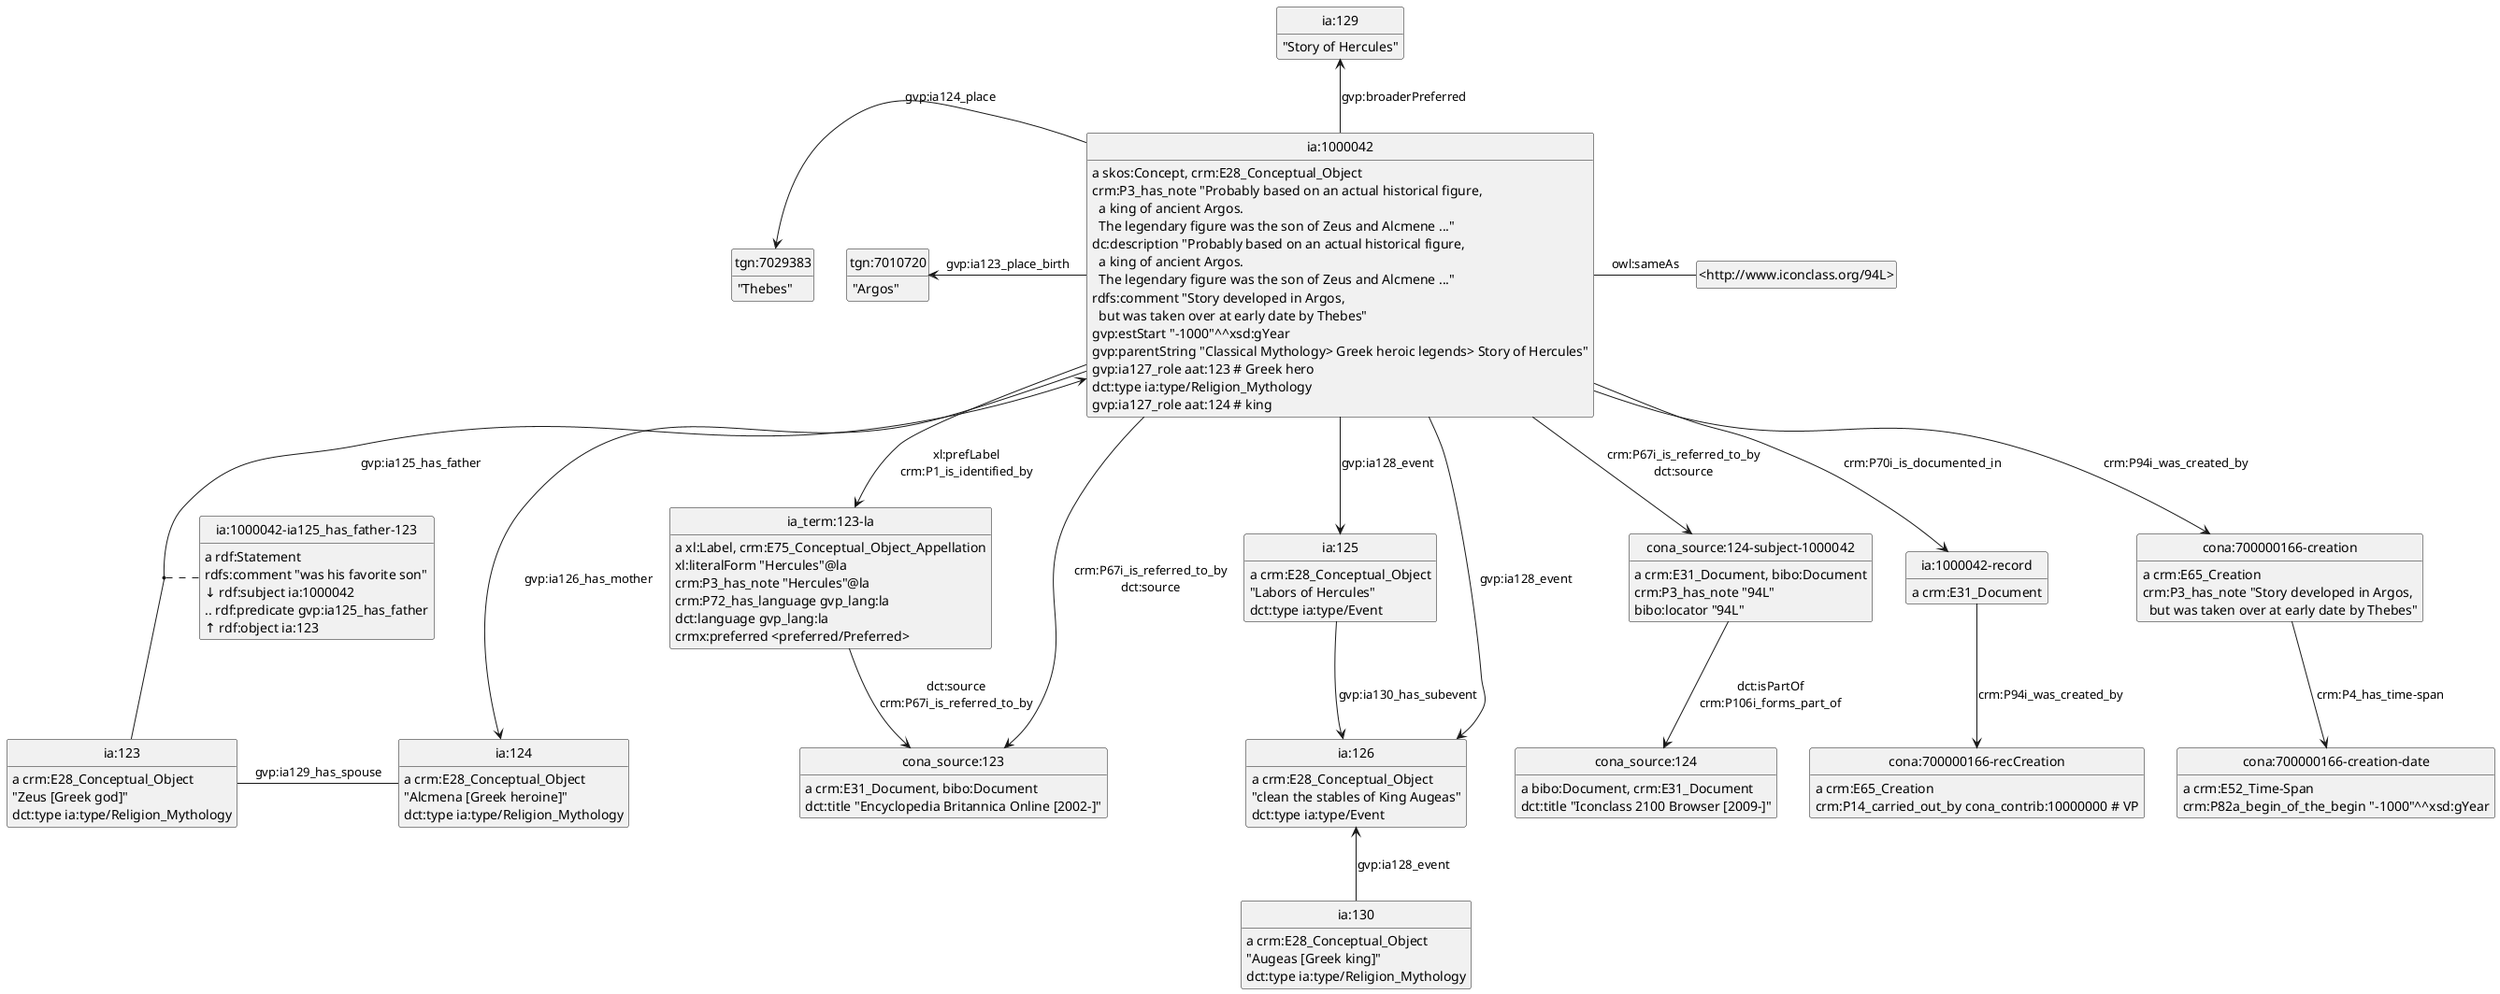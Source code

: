 {
  "sha1": "1ng0ha2tj33z8ydaek8x5iv8u7r869a",
  "insertion": {
    "when": "2024-05-30T20:48:19.742Z",
    "url": "https://forum.plantuml.net/4037/association-node-breaks-link-direction?show=10175#c10175",
    "user": "plantuml@gmail.com"
  }
}
@startuml
hide empty methods
hide empty attributes
hide circle
skinparam classAttributeIconSize 0
class ia_1000042_ia125_has_father_123 as "ia:1000042-ia125_has_father-123"
ia_1000042_ia125_has_father_123 : a rdf:Statement
ia_1000042_ia125_has_father_123 : rdfs:comment "was his favorite son"
class cona_700000166_recCreation as "cona:700000166-recCreation"
cona_700000166_recCreation : a crm:E65_Creation
cona_700000166_recCreation : crm:P14_carried_out_by cona_contrib:10000000 # VP
class ia_1000042 as "ia:1000042"
ia_1000042 : a skos:Concept, crm:E28_Conceptual_Object
class ia_124 as "ia:124"
ia_1000042 -up-> ia_124 : gvp:ia126_has_mother
class _http___www_iconclass_org_94L_ as "<http://www.iconclass.org/94L>"
ia_1000042 -right- _http___www_iconclass_org_94L_ : owl:sameAs
class ia_term_123_la as "ia_term:123-la"
ia_1000042 --> ia_term_123_la : xl:prefLabel\ncrm:P1_is_identified_by
class ia_126 as "ia:126"
ia_1000042 --> ia_126 : gvp:ia128_event
class cona_source_123 as "cona_source:123"
ia_1000042 --> cona_source_123 : crm:P67i_is_referred_to_by\ndct:source
class cona_source_124_subject_1000042 as "cona_source:124-subject-1000042"
ia_1000042 --> cona_source_124_subject_1000042 : crm:P67i_is_referred_to_by\ndct:source
class tgn_7010720 as "tgn:7010720"
ia_1000042 -left-> tgn_7010720 : gvp:ia123_place_birth
class ia_129 as "ia:129"
ia_1000042 -up-> ia_129 : gvp:broaderPreferred
class ia_1000042_record as "ia:1000042-record"
ia_1000042 --> ia_1000042_record : crm:P70i_is_documented_in
class ia_123 as "ia:123"
ia_1000042 -up-> ia_123 : gvp:ia125_has_father
class ia_125 as "ia:125"
ia_1000042 --> ia_125 : gvp:ia128_event
class tgn_7029383 as "tgn:7029383"
ia_1000042 -left-> tgn_7029383 : gvp:ia124_place
class cona_700000166_creation as "cona:700000166-creation"
ia_1000042 --> cona_700000166_creation : crm:P94i_was_created_by
ia_1000042 : crm:P3_has_note "Probably based on an actual historical figure,\n  a king of ancient Argos.\n  The legendary figure was the son of Zeus and Alcmene ..."
ia_1000042 : dc:description "Probably based on an actual historical figure,\n  a king of ancient Argos.\n  The legendary figure was the son of Zeus and Alcmene ..."
ia_1000042 : rdfs:comment "Story developed in Argos,\n  but was taken over at early date by Thebes"
ia_1000042 : gvp:estStart "-1000"^^xsd:gYear
ia_1000042 : gvp:parentString "Classical Mythology> Greek heroic legends> Story of Hercules"
ia_1000042 : gvp:ia127_role aat:123 # Greek hero
ia_1000042 : dct:type ia:type/Religion_Mythology
ia_1000042 : gvp:ia127_role aat:124 # king
ia_126 : a crm:E28_Conceptual_Object
ia_126 :  "clean the stables of King Augeas"
ia_126 : dct:type ia:type/Event
cona_source_123 : a crm:E31_Document, bibo:Document
cona_source_123 : dct:title "Encyclopedia Britannica Online [2002-]"
ia_129 :  "Story of Hercules"
class ia_130 as "ia:130"
ia_130 : a crm:E28_Conceptual_Object
ia_130 -up-> ia_126 : gvp:ia128_event
ia_130 :  "Augeas [Greek king]"
ia_130 : dct:type ia:type/Religion_Mythology
ia_125 : a crm:E28_Conceptual_Object
ia_125 --> ia_126 : gvp:ia130_has_subevent
ia_125 :  "Labors of Hercules"
ia_125 : dct:type ia:type/Event
ia_124 : a crm:E28_Conceptual_Object
ia_124 :  "Alcmena [Greek heroine]"
ia_124 : dct:type ia:type/Religion_Mythology
ia_term_123_la : a xl:Label, crm:E75_Conceptual_Object_Appellation
ia_term_123_la --> cona_source_123 : dct:source\ncrm:P67i_is_referred_to_by
ia_term_123_la : xl:literalForm "Hercules"@la
ia_term_123_la : crm:P3_has_note "Hercules"@la
ia_term_123_la : crm:P72_has_language gvp_lang:la
ia_term_123_la : dct:language gvp_lang:la
ia_term_123_la : crmx:preferred <preferred/Preferred>
cona_source_124_subject_1000042 : a crm:E31_Document, bibo:Document
class cona_source_124 as "cona_source:124"
cona_source_124_subject_1000042 --> cona_source_124 : dct:isPartOf\ncrm:P106i_forms_part_of
cona_source_124_subject_1000042 : crm:P3_has_note "94L"
cona_source_124_subject_1000042 : bibo:locator "94L"
tgn_7010720 :  "Argos"
ia_123 : a crm:E28_Conceptual_Object
ia_123 -right- ia_124 : gvp:ia129_has_spouse
ia_123 :  "Zeus [Greek god]"
ia_123 : dct:type ia:type/Religion_Mythology
ia_1000042_record : a crm:E31_Document
ia_1000042_record --> cona_700000166_recCreation : crm:P94i_was_created_by
cona_700000166_creation : a crm:E65_Creation
class cona_700000166_creation_date as "cona:700000166-creation-date"
cona_700000166_creation --> cona_700000166_creation_date : crm:P4_has_time-span
cona_700000166_creation : crm:P3_has_note "Story developed in Argos,\n  but was taken over at early date by Thebes"
tgn_7029383 :  "Thebes"
cona_700000166_creation_date : a crm:E52_Time-Span
cona_700000166_creation_date : crm:P82a_begin_of_the_begin "-1000"^^xsd:gYear
cona_source_124 : a bibo:Document, crm:E31_Document
cona_source_124 : dct:title "Iconclass 2100 Browser [2009-]"
ia_1000042_ia125_has_father_123 : ↓ rdf:subject ia:1000042
ia_1000042_ia125_has_father_123 : .. rdf:predicate gvp:ia125_has_father
ia_1000042_ia125_has_father_123 : ↑ rdf:object ia:123
(ia_123, ia_1000042) . ia_1000042_ia125_has_father_123
@enduml
